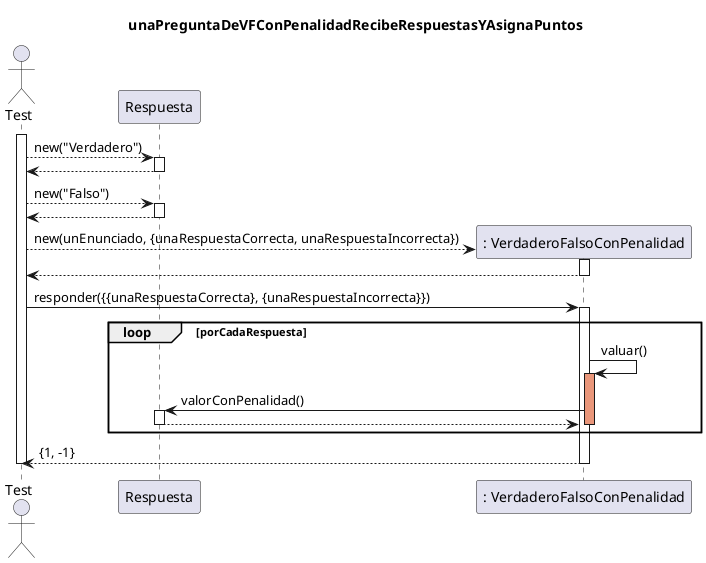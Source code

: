 @startuml
skinparam classAttributeIconSize 0

title unaPreguntaDeVFConPenalidadRecibeRespuestasYAsignaPuntos

actor Test
participant "Respuesta" as respuesta
participant ": VerdaderoFalsoConPenalidad" as preguntaVF

activate Test

    Test --> respuesta: new("Verdadero")
    activate respuesta
        respuesta --> Test
    deactivate respuesta

    Test --> respuesta: new("Falso")
    activate respuesta
        respuesta --> Test
    deactivate respuesta

    create preguntaVF
    Test --> preguntaVF: new(unEnunciado, {unaRespuestaCorrecta, unaRespuestaIncorrecta})
    activate preguntaVF
        preguntaVF --> Test
    deactivate preguntaVF

    Test -> preguntaVF: responder({{unaRespuestaCorrecta}, {unaRespuestaIncorrecta}})
    activate preguntaVF
        loop porCadaRespuesta
            preguntaVF -> preguntaVF: valuar()
            activate preguntaVF #DarkSalmon
                preguntaVF -> respuesta: valorConPenalidad()
                activate respuesta
                    respuesta --> preguntaVF: 
                deactivate respuesta
            deactivate preguntaVF
        end
        preguntaVF --> Test: {1, -1}
    deactivate preguntaVF

deactivate Test


@enduml